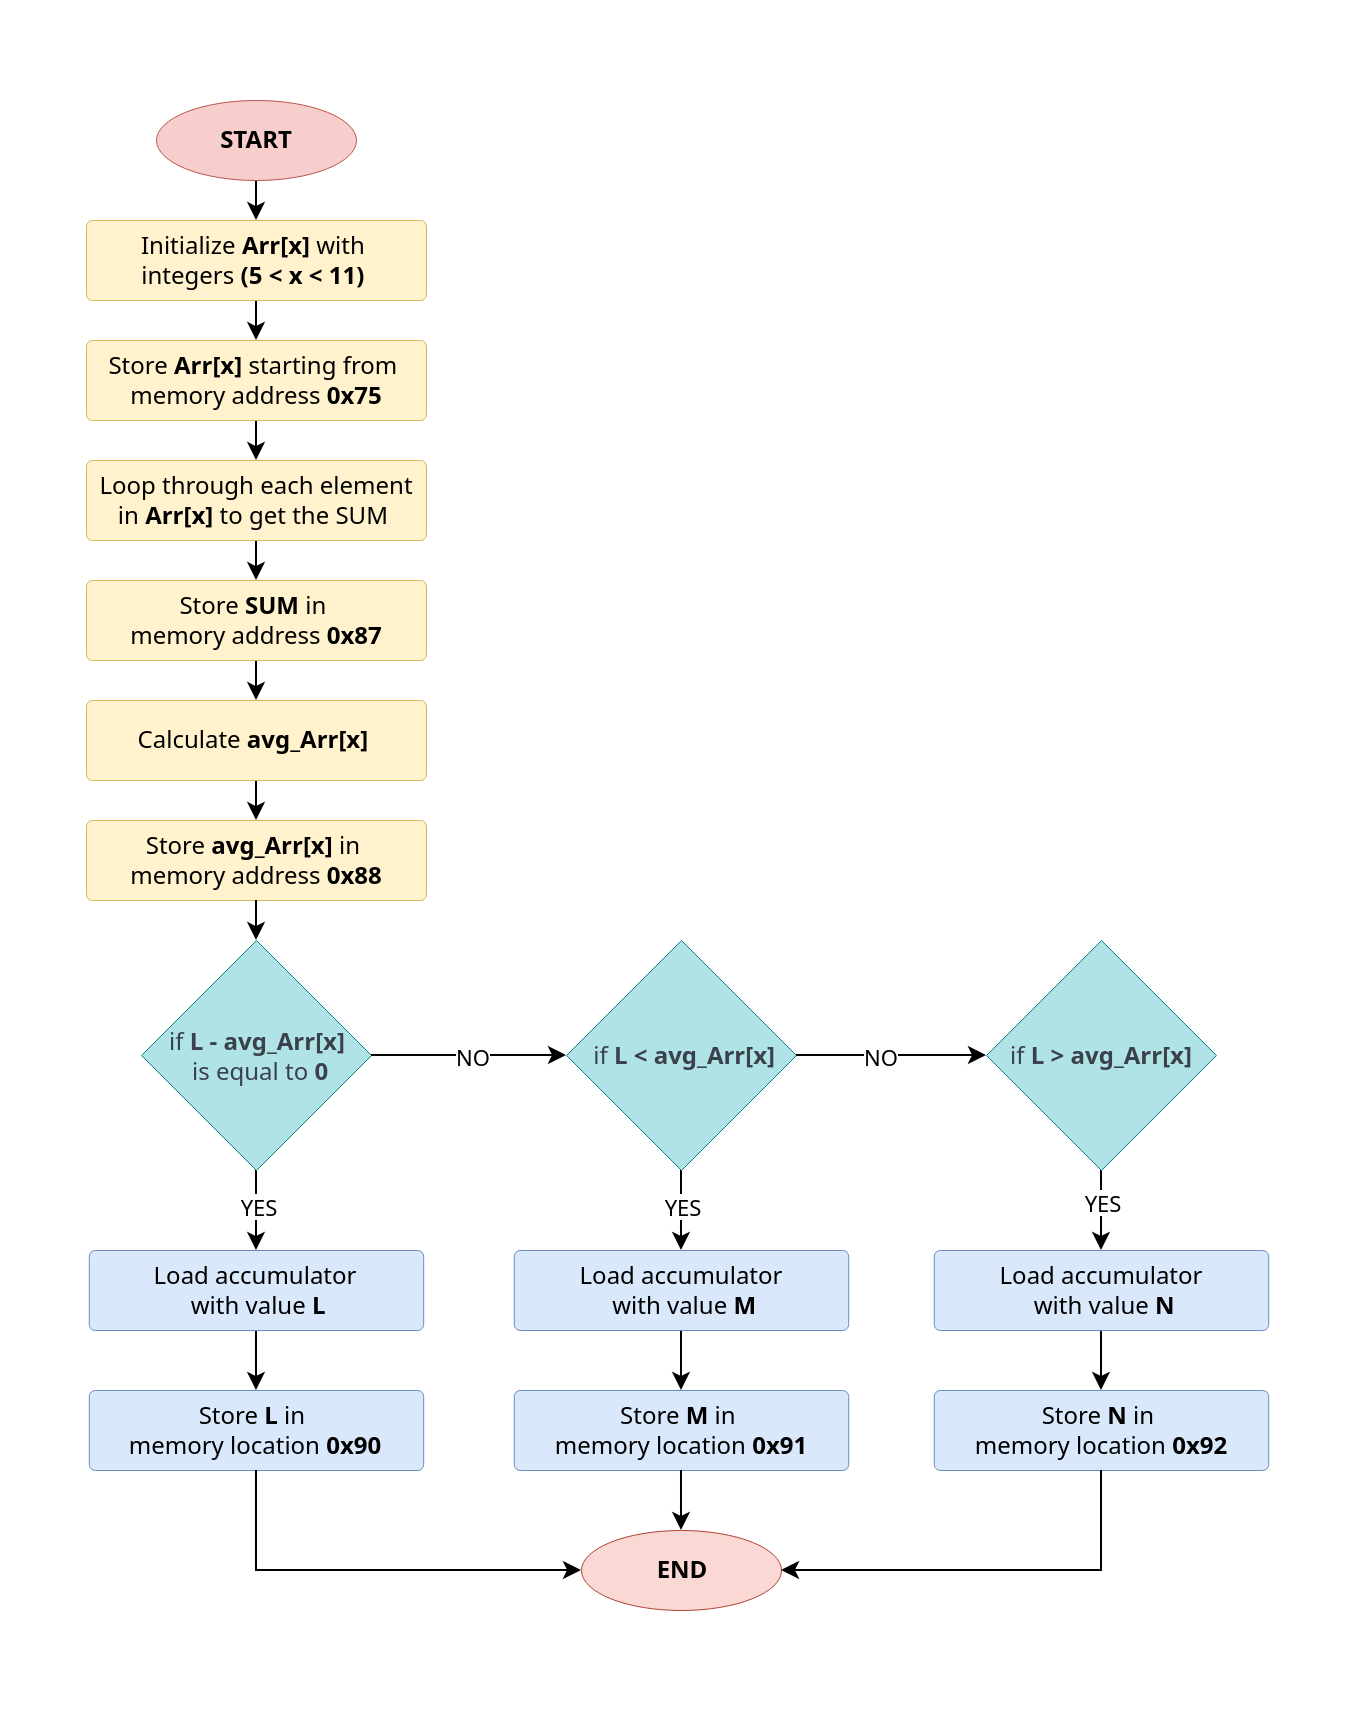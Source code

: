 <mxfile version="24.7.10">
  <diagram name="Page-1" id="fs69FRUNg30xIKeMuvfs">
    <mxGraphModel dx="1909" dy="964" grid="1" gridSize="10" guides="1" tooltips="1" connect="1" arrows="1" fold="1" page="1" pageScale="1" pageWidth="827" pageHeight="1169" math="0" shadow="0">
      <root>
        <mxCell id="0" />
        <mxCell id="1" parent="0" />
        <mxCell id="TTRusq3qH8P9zSdaD9Ae-1" value="" style="rounded=0;whiteSpace=wrap;html=1;strokeColor=none;" vertex="1" parent="1">
          <mxGeometry x="467.5" width="680" height="860" as="geometry" />
        </mxCell>
        <mxCell id="2UlCi5NOUDfDHAdmGwE_-32" style="edgeStyle=orthogonalEdgeStyle;rounded=0;orthogonalLoop=1;jettySize=auto;html=1;exitX=0.5;exitY=1;exitDx=0;exitDy=0;exitPerimeter=0;entryX=0.5;entryY=0;entryDx=0;entryDy=0;fontFamily=Noto Sans;fontSource=https%3A%2F%2Ffonts.googleapis.com%2Fcss%3Ffamily%3DNoto%2BSans;" parent="1" source="2UlCi5NOUDfDHAdmGwE_-1" target="2UlCi5NOUDfDHAdmGwE_-2" edge="1">
          <mxGeometry relative="1" as="geometry" />
        </mxCell>
        <mxCell id="2UlCi5NOUDfDHAdmGwE_-1" value="START" style="strokeWidth=0.5;html=1;shape=mxgraph.flowchart.start_1;whiteSpace=wrap;fontFamily=Noto Sans;fillColor=#f8cecc;strokeColor=#b85450;fontSource=https%3A%2F%2Ffonts.googleapis.com%2Fcss%3Ffamily%3DNoto%2BSans;fontStyle=1" parent="1" vertex="1">
          <mxGeometry x="545" y="50" width="100" height="40" as="geometry" />
        </mxCell>
        <mxCell id="2UlCi5NOUDfDHAdmGwE_-33" style="edgeStyle=orthogonalEdgeStyle;rounded=0;orthogonalLoop=1;jettySize=auto;html=1;exitX=0.5;exitY=1;exitDx=0;exitDy=0;entryX=0.5;entryY=0;entryDx=0;entryDy=0;fontFamily=Noto Sans;fontSource=https%3A%2F%2Ffonts.googleapis.com%2Fcss%3Ffamily%3DNoto%2BSans;" parent="1" source="2UlCi5NOUDfDHAdmGwE_-2" target="2UlCi5NOUDfDHAdmGwE_-17" edge="1">
          <mxGeometry relative="1" as="geometry" />
        </mxCell>
        <mxCell id="2UlCi5NOUDfDHAdmGwE_-2" value="Initialize &lt;b&gt;Arr[x]&lt;/b&gt; &lt;span class=&quot;hljs-keyword&quot;&gt;with&lt;/span&gt;&amp;nbsp;&lt;div&gt;integers&amp;nbsp;&lt;b&gt;&lt;span style=&quot;background-color: initial;&quot;&gt;(&lt;/span&gt;&lt;span style=&quot;background-color: initial;&quot; class=&quot;hljs-number&quot;&gt;5&lt;/span&gt;&lt;span style=&quot;background-color: initial;&quot;&gt; &lt;/span&gt;&lt;span style=&quot;background-color: initial;&quot; class=&quot;hljs-operator&quot;&gt;&amp;lt;&lt;/span&gt;&lt;span style=&quot;background-color: initial;&quot;&gt; x &lt;/span&gt;&lt;span style=&quot;background-color: initial;&quot; class=&quot;hljs-operator&quot;&gt;&amp;lt;&lt;/span&gt;&lt;span style=&quot;background-color: initial;&quot;&gt; &lt;/span&gt;&lt;span style=&quot;background-color: initial;&quot; class=&quot;hljs-number&quot;&gt;11&lt;/span&gt;&lt;/b&gt;&lt;span style=&quot;background-color: initial;&quot;&gt;&lt;b&gt;)&lt;/b&gt;&amp;nbsp;&lt;/span&gt;&lt;/div&gt;" style="rounded=1;whiteSpace=wrap;html=1;absoluteArcSize=1;arcSize=6;strokeWidth=0.5;fontFamily=Noto Sans;fillColor=#fff2cc;strokeColor=#d6b656;fontSource=https%3A%2F%2Ffonts.googleapis.com%2Fcss%3Ffamily%3DNoto%2BSans;" parent="1" vertex="1">
          <mxGeometry x="510" y="110" width="170" height="40" as="geometry" />
        </mxCell>
        <mxCell id="2UlCi5NOUDfDHAdmGwE_-45" style="edgeStyle=orthogonalEdgeStyle;rounded=0;orthogonalLoop=1;jettySize=auto;html=1;exitX=0.5;exitY=1;exitDx=0;exitDy=0;exitPerimeter=0;entryX=0.5;entryY=0;entryDx=0;entryDy=0;fontFamily=Noto Sans;fontSource=https%3A%2F%2Ffonts.googleapis.com%2Fcss%3Ffamily%3DNoto%2BSans;" parent="1" source="2UlCi5NOUDfDHAdmGwE_-11" target="2UlCi5NOUDfDHAdmGwE_-25" edge="1">
          <mxGeometry relative="1" as="geometry" />
        </mxCell>
        <mxCell id="2UlCi5NOUDfDHAdmGwE_-46" value="YES" style="edgeLabel;html=1;align=center;verticalAlign=middle;resizable=0;points=[];fontFamily=Noto Sans;fontSource=https%3A%2F%2Ffonts.googleapis.com%2Fcss%3Ffamily%3DNoto%2BSans;" parent="2UlCi5NOUDfDHAdmGwE_-45" vertex="1" connectable="0">
          <mxGeometry x="-0.094" y="1" relative="1" as="geometry">
            <mxPoint as="offset" />
          </mxGeometry>
        </mxCell>
        <mxCell id="2UlCi5NOUDfDHAdmGwE_-11" value="&lt;span data-lucid-content=&quot;{&amp;quot;t&amp;quot;:&amp;quot;Check if L - avg_Arr[x] is equal to zero&amp;quot;,&amp;quot;m&amp;quot;:[{&amp;quot;s&amp;quot;:0,&amp;quot;n&amp;quot;:&amp;quot;c&amp;quot;,&amp;quot;v&amp;quot;:&amp;quot;#3a414aff&amp;quot;,&amp;quot;e&amp;quot;:40}]}&quot; data-lucid-type=&quot;application/vnd.lucid.text&quot;&gt;&lt;span style=&quot;color:#3a414a;&quot;&gt;if &lt;b&gt;L - avg_Arr[x]&lt;/b&gt;&lt;/span&gt;&lt;/span&gt;&lt;div&gt;&lt;span data-lucid-content=&quot;{&amp;quot;t&amp;quot;:&amp;quot;Check if L - avg_Arr[x] is equal to zero&amp;quot;,&amp;quot;m&amp;quot;:[{&amp;quot;s&amp;quot;:0,&amp;quot;n&amp;quot;:&amp;quot;c&amp;quot;,&amp;quot;v&amp;quot;:&amp;quot;#3a414aff&amp;quot;,&amp;quot;e&amp;quot;:40}]}&quot; data-lucid-type=&quot;application/vnd.lucid.text&quot;&gt;&lt;span style=&quot;color:#3a414a;&quot;&gt;&amp;nbsp;is equal to &lt;b&gt;0&lt;/b&gt;&lt;/span&gt;&lt;/span&gt;&lt;/div&gt;" style="strokeWidth=0.5;html=1;shape=mxgraph.flowchart.decision;whiteSpace=wrap;fillColor=#b0e3e6;strokeColor=#0e8088;fontFamily=Noto Sans;fontSource=https%3A%2F%2Ffonts.googleapis.com%2Fcss%3Ffamily%3DNoto%2BSans;" parent="1" vertex="1">
          <mxGeometry x="537.5" y="470" width="115" height="115" as="geometry" />
        </mxCell>
        <mxCell id="2UlCi5NOUDfDHAdmGwE_-34" style="edgeStyle=orthogonalEdgeStyle;rounded=0;orthogonalLoop=1;jettySize=auto;html=1;exitX=0.5;exitY=1;exitDx=0;exitDy=0;entryX=0.5;entryY=0;entryDx=0;entryDy=0;fontFamily=Noto Sans;fontSource=https%3A%2F%2Ffonts.googleapis.com%2Fcss%3Ffamily%3DNoto%2BSans;" parent="1" source="2UlCi5NOUDfDHAdmGwE_-17" target="2UlCi5NOUDfDHAdmGwE_-18" edge="1">
          <mxGeometry relative="1" as="geometry" />
        </mxCell>
        <mxCell id="2UlCi5NOUDfDHAdmGwE_-17" value="Store &lt;b&gt;Arr[x] &lt;/b&gt;starting &lt;span class=&quot;hljs-keyword&quot;&gt;from&lt;/span&gt;&amp;nbsp;&lt;div&gt;memory address&lt;b&gt; &lt;span class=&quot;hljs-number&quot;&gt;0x75&lt;/span&gt;&lt;/b&gt;&lt;/div&gt;" style="rounded=1;whiteSpace=wrap;html=1;absoluteArcSize=1;arcSize=6;strokeWidth=0.5;fontFamily=Noto Sans;fillColor=#fff2cc;strokeColor=#d6b656;fontSource=https%3A%2F%2Ffonts.googleapis.com%2Fcss%3Ffamily%3DNoto%2BSans;" parent="1" vertex="1">
          <mxGeometry x="510" y="170" width="170" height="40" as="geometry" />
        </mxCell>
        <mxCell id="2UlCi5NOUDfDHAdmGwE_-35" style="edgeStyle=orthogonalEdgeStyle;rounded=0;orthogonalLoop=1;jettySize=auto;html=1;exitX=0.5;exitY=1;exitDx=0;exitDy=0;entryX=0.5;entryY=0;entryDx=0;entryDy=0;fontFamily=Noto Sans;fontSource=https%3A%2F%2Ffonts.googleapis.com%2Fcss%3Ffamily%3DNoto%2BSans;" parent="1" source="2UlCi5NOUDfDHAdmGwE_-18" target="2UlCi5NOUDfDHAdmGwE_-19" edge="1">
          <mxGeometry relative="1" as="geometry" />
        </mxCell>
        <mxCell id="2UlCi5NOUDfDHAdmGwE_-18" value="Loop through &lt;span class=&quot;hljs-keyword&quot;&gt;each&lt;/span&gt; element &lt;span class=&quot;hljs-keyword&quot;&gt;in&lt;/span&gt;&amp;nbsp;&lt;b style=&quot;background-color: initial;&quot;&gt;Arr[x] &lt;/b&gt;&lt;span style=&quot;background-color: initial;&quot; class=&quot;hljs-keyword&quot;&gt;to&lt;/span&gt;&lt;span style=&quot;background-color: initial;&quot;&gt; &lt;/span&gt;&lt;span style=&quot;background-color: initial;&quot; class=&quot;hljs-keyword&quot;&gt;get&lt;/span&gt;&lt;span style=&quot;background-color: initial;&quot;&gt; the SUM&amp;nbsp;&lt;/span&gt;" style="rounded=1;whiteSpace=wrap;html=1;absoluteArcSize=1;arcSize=6;strokeWidth=0.5;fontFamily=Noto Sans;fillColor=#fff2cc;strokeColor=#d6b656;fontSource=https%3A%2F%2Ffonts.googleapis.com%2Fcss%3Ffamily%3DNoto%2BSans;" parent="1" vertex="1">
          <mxGeometry x="510" y="230" width="170" height="40" as="geometry" />
        </mxCell>
        <mxCell id="2UlCi5NOUDfDHAdmGwE_-36" style="edgeStyle=orthogonalEdgeStyle;rounded=0;orthogonalLoop=1;jettySize=auto;html=1;exitX=0.5;exitY=1;exitDx=0;exitDy=0;entryX=0.5;entryY=0;entryDx=0;entryDy=0;fontFamily=Noto Sans;fontSource=https%3A%2F%2Ffonts.googleapis.com%2Fcss%3Ffamily%3DNoto%2BSans;" parent="1" source="2UlCi5NOUDfDHAdmGwE_-19" target="2UlCi5NOUDfDHAdmGwE_-20" edge="1">
          <mxGeometry relative="1" as="geometry" />
        </mxCell>
        <mxCell id="2UlCi5NOUDfDHAdmGwE_-19" value="&lt;div&gt;Store &lt;b&gt;SUM&lt;/b&gt;&amp;nbsp;&lt;span class=&quot;hljs-keyword&quot;&gt;in&lt;/span&gt;&amp;nbsp;&lt;/div&gt;&lt;div&gt;memory address&lt;b&gt; &lt;span class=&quot;hljs-number&quot;&gt;0x87&lt;/span&gt;&lt;/b&gt;&lt;br&gt;&lt;/div&gt;" style="rounded=1;whiteSpace=wrap;html=1;absoluteArcSize=1;arcSize=6;strokeWidth=0.5;fontFamily=Noto Sans;fillColor=#fff2cc;strokeColor=#d6b656;fontSource=https%3A%2F%2Ffonts.googleapis.com%2Fcss%3Ffamily%3DNoto%2BSans;" parent="1" vertex="1">
          <mxGeometry x="510" y="290" width="170" height="40" as="geometry" />
        </mxCell>
        <mxCell id="2UlCi5NOUDfDHAdmGwE_-37" style="edgeStyle=orthogonalEdgeStyle;rounded=0;orthogonalLoop=1;jettySize=auto;html=1;exitX=0.5;exitY=1;exitDx=0;exitDy=0;entryX=0.5;entryY=0;entryDx=0;entryDy=0;fontFamily=Noto Sans;fontSource=https%3A%2F%2Ffonts.googleapis.com%2Fcss%3Ffamily%3DNoto%2BSans;" parent="1" source="2UlCi5NOUDfDHAdmGwE_-20" target="2UlCi5NOUDfDHAdmGwE_-21" edge="1">
          <mxGeometry relative="1" as="geometry" />
        </mxCell>
        <mxCell id="2UlCi5NOUDfDHAdmGwE_-20" value="&lt;div&gt;Calculate&lt;b&gt; avg_Arr[x]&amp;nbsp;&lt;/b&gt;&lt;br&gt;&lt;/div&gt;" style="rounded=1;whiteSpace=wrap;html=1;absoluteArcSize=1;arcSize=6;strokeWidth=0.5;fontFamily=Noto Sans;fillColor=#fff2cc;strokeColor=#d6b656;fontSource=https%3A%2F%2Ffonts.googleapis.com%2Fcss%3Ffamily%3DNoto%2BSans;" parent="1" vertex="1">
          <mxGeometry x="510" y="350" width="170" height="40" as="geometry" />
        </mxCell>
        <mxCell id="2UlCi5NOUDfDHAdmGwE_-21" value="&lt;div&gt;Store &lt;b&gt;avg_Arr[x]&lt;/b&gt; &lt;span class=&quot;hljs-keyword&quot;&gt;in&lt;/span&gt;&amp;nbsp;&lt;/div&gt;&lt;div&gt;memory&amp;nbsp;&lt;span style=&quot;background-color: initial;&quot;&gt;address &lt;/span&gt;&lt;span style=&quot;background-color: initial;&quot; class=&quot;hljs-number&quot;&gt;&lt;b&gt;0x88&lt;/b&gt;&lt;/span&gt;&lt;/div&gt;" style="rounded=1;whiteSpace=wrap;html=1;absoluteArcSize=1;arcSize=6;strokeWidth=0.5;fontFamily=Noto Sans;fillColor=#fff2cc;strokeColor=#d6b656;fontSource=https%3A%2F%2Ffonts.googleapis.com%2Fcss%3Ffamily%3DNoto%2BSans;" parent="1" vertex="1">
          <mxGeometry x="510" y="410" width="170" height="40" as="geometry" />
        </mxCell>
        <mxCell id="2UlCi5NOUDfDHAdmGwE_-43" style="edgeStyle=orthogonalEdgeStyle;rounded=0;orthogonalLoop=1;jettySize=auto;html=1;exitX=0.5;exitY=1;exitDx=0;exitDy=0;exitPerimeter=0;entryX=0.5;entryY=0;entryDx=0;entryDy=0;fontFamily=Noto Sans;fontSource=https%3A%2F%2Ffonts.googleapis.com%2Fcss%3Ffamily%3DNoto%2BSans;" parent="1" source="2UlCi5NOUDfDHAdmGwE_-23" target="2UlCi5NOUDfDHAdmGwE_-27" edge="1">
          <mxGeometry relative="1" as="geometry" />
        </mxCell>
        <mxCell id="2UlCi5NOUDfDHAdmGwE_-47" value="YES" style="edgeLabel;html=1;align=center;verticalAlign=middle;resizable=0;points=[];fontFamily=Noto Sans;fontSource=https%3A%2F%2Ffonts.googleapis.com%2Fcss%3Ffamily%3DNoto%2BSans;" parent="2UlCi5NOUDfDHAdmGwE_-43" vertex="1" connectable="0">
          <mxGeometry x="-0.094" y="4" relative="1" as="geometry">
            <mxPoint x="-4" as="offset" />
          </mxGeometry>
        </mxCell>
        <mxCell id="2UlCi5NOUDfDHAdmGwE_-23" value="&lt;span data-lucid-content=&quot;{&amp;quot;t&amp;quot;:&amp;quot;Check if L &lt; avg_Arr[x]&amp;quot;,&amp;quot;m&amp;quot;:[{&amp;quot;s&amp;quot;:0,&amp;quot;n&amp;quot;:&amp;quot;c&amp;quot;,&amp;quot;v&amp;quot;:&amp;quot;#3a414aff&amp;quot;,&amp;quot;e&amp;quot;:23}]}&quot; data-lucid-type=&quot;application/vnd.lucid.text&quot;&gt;&lt;span style=&quot;color:#3a414a;&quot;&gt;&amp;nbsp;if &lt;b&gt;L &amp;lt; avg_Arr[x]&lt;/b&gt;&lt;/span&gt;&lt;/span&gt;" style="strokeWidth=0.5;html=1;shape=mxgraph.flowchart.decision;whiteSpace=wrap;fillColor=#b0e3e6;strokeColor=#0e8088;fontFamily=Noto Sans;fontSource=https%3A%2F%2Ffonts.googleapis.com%2Fcss%3Ffamily%3DNoto%2BSans;" parent="1" vertex="1">
          <mxGeometry x="750" y="470" width="115" height="115" as="geometry" />
        </mxCell>
        <mxCell id="2UlCi5NOUDfDHAdmGwE_-44" style="edgeStyle=orthogonalEdgeStyle;rounded=0;orthogonalLoop=1;jettySize=auto;html=1;exitX=0.5;exitY=1;exitDx=0;exitDy=0;exitPerimeter=0;entryX=0.5;entryY=0;entryDx=0;entryDy=0;fontFamily=Noto Sans;fontSource=https%3A%2F%2Ffonts.googleapis.com%2Fcss%3Ffamily%3DNoto%2BSans;" parent="1" source="2UlCi5NOUDfDHAdmGwE_-24" target="2UlCi5NOUDfDHAdmGwE_-28" edge="1">
          <mxGeometry relative="1" as="geometry" />
        </mxCell>
        <mxCell id="2UlCi5NOUDfDHAdmGwE_-48" value="YES" style="edgeLabel;html=1;align=center;verticalAlign=middle;resizable=0;points=[];fontFamily=Noto Sans;fontSource=https%3A%2F%2Ffonts.googleapis.com%2Fcss%3Ffamily%3DNoto%2BSans;" parent="2UlCi5NOUDfDHAdmGwE_-44" vertex="1" connectable="0">
          <mxGeometry x="-0.212" relative="1" as="geometry">
            <mxPoint as="offset" />
          </mxGeometry>
        </mxCell>
        <mxCell id="2UlCi5NOUDfDHAdmGwE_-24" value="&lt;span data-lucid-content=&quot;{&amp;quot;t&amp;quot;:&amp;quot;Check if L &gt; avg_Arr[x]&amp;quot;,&amp;quot;m&amp;quot;:[{&amp;quot;s&amp;quot;:0,&amp;quot;n&amp;quot;:&amp;quot;c&amp;quot;,&amp;quot;v&amp;quot;:&amp;quot;#3a414aff&amp;quot;,&amp;quot;e&amp;quot;:23}]}&quot; data-lucid-type=&quot;application/vnd.lucid.text&quot;&gt;&lt;span style=&quot;color:#3a414a;&quot;&gt;if &lt;b&gt;L &amp;gt; avg_Arr[x]&lt;/b&gt;&lt;/span&gt;&lt;/span&gt;" style="strokeWidth=0.5;html=1;shape=mxgraph.flowchart.decision;whiteSpace=wrap;fillColor=#b0e3e6;strokeColor=#0e8088;fontFamily=Noto Sans;fontSource=https%3A%2F%2Ffonts.googleapis.com%2Fcss%3Ffamily%3DNoto%2BSans;" parent="1" vertex="1">
          <mxGeometry x="960" y="470" width="115" height="115" as="geometry" />
        </mxCell>
        <mxCell id="2UlCi5NOUDfDHAdmGwE_-51" style="edgeStyle=orthogonalEdgeStyle;rounded=0;orthogonalLoop=1;jettySize=auto;html=1;exitX=0.5;exitY=1;exitDx=0;exitDy=0;entryX=0.5;entryY=0;entryDx=0;entryDy=0;fontFamily=Noto Sans;fontSource=https%3A%2F%2Ffonts.googleapis.com%2Fcss%3Ffamily%3DNoto%2BSans;" parent="1" source="2UlCi5NOUDfDHAdmGwE_-25" target="2UlCi5NOUDfDHAdmGwE_-26" edge="1">
          <mxGeometry relative="1" as="geometry" />
        </mxCell>
        <mxCell id="2UlCi5NOUDfDHAdmGwE_-25" value="Load accumulator&lt;div&gt;&amp;nbsp;&lt;span class=&quot;hljs-keyword&quot;&gt;with&lt;/span&gt; &lt;span class=&quot;hljs-keyword&quot;&gt;value&lt;/span&gt; &lt;b&gt;L&lt;/b&gt;&lt;br&gt;&lt;/div&gt;" style="rounded=1;whiteSpace=wrap;html=1;absoluteArcSize=1;arcSize=6;strokeWidth=0.5;fontFamily=Noto Sans;fillColor=#dae8fc;strokeColor=#6c8ebf;fontSource=https%3A%2F%2Ffonts.googleapis.com%2Fcss%3Ffamily%3DNoto%2BSans;" parent="1" vertex="1">
          <mxGeometry x="511.4" y="625" width="167.19" height="40" as="geometry" />
        </mxCell>
        <mxCell id="2UlCi5NOUDfDHAdmGwE_-26" value="&lt;div&gt;&lt;span data-lucid-content=&quot;{&amp;quot;t&amp;quot;:&amp;quot;Store L in memory location 0x90&amp;quot;,&amp;quot;m&amp;quot;:[]}&quot; data-lucid-type=&quot;application/vnd.lucid.text&quot;&gt;Store &lt;b&gt;L &lt;/b&gt;in&amp;nbsp;&lt;/span&gt;&lt;/div&gt;&lt;div&gt;&lt;span data-lucid-content=&quot;{&amp;quot;t&amp;quot;:&amp;quot;Store L in memory location 0x90&amp;quot;,&amp;quot;m&amp;quot;:[]}&quot; data-lucid-type=&quot;application/vnd.lucid.text&quot;&gt;memory location &lt;b&gt;0x90&lt;/b&gt;&lt;/span&gt;&lt;br&gt;&lt;/div&gt;" style="rounded=1;whiteSpace=wrap;html=1;absoluteArcSize=1;arcSize=6;strokeWidth=0.5;fontFamily=Noto Sans;fillColor=#dae8fc;strokeColor=#6c8ebf;fontSource=https%3A%2F%2Ffonts.googleapis.com%2Fcss%3Ffamily%3DNoto%2BSans;" parent="1" vertex="1">
          <mxGeometry x="511.4" y="695" width="167.19" height="40" as="geometry" />
        </mxCell>
        <mxCell id="2UlCi5NOUDfDHAdmGwE_-50" style="edgeStyle=orthogonalEdgeStyle;rounded=0;orthogonalLoop=1;jettySize=auto;html=1;exitX=0.5;exitY=1;exitDx=0;exitDy=0;entryX=0.5;entryY=0;entryDx=0;entryDy=0;fontFamily=Noto Sans;fontSource=https%3A%2F%2Ffonts.googleapis.com%2Fcss%3Ffamily%3DNoto%2BSans;" parent="1" source="2UlCi5NOUDfDHAdmGwE_-27" target="2UlCi5NOUDfDHAdmGwE_-29" edge="1">
          <mxGeometry relative="1" as="geometry" />
        </mxCell>
        <mxCell id="2UlCi5NOUDfDHAdmGwE_-27" value="Load accumulator&lt;div&gt;&amp;nbsp;&lt;span class=&quot;hljs-keyword&quot;&gt;with&lt;/span&gt; &lt;span class=&quot;hljs-keyword&quot;&gt;value&lt;/span&gt; &lt;b&gt;M&lt;/b&gt;&lt;br&gt;&lt;/div&gt;" style="rounded=1;whiteSpace=wrap;html=1;absoluteArcSize=1;arcSize=6;strokeWidth=0.5;fontFamily=Noto Sans;fillColor=#dae8fc;strokeColor=#6c8ebf;fontSource=https%3A%2F%2Ffonts.googleapis.com%2Fcss%3Ffamily%3DNoto%2BSans;" parent="1" vertex="1">
          <mxGeometry x="723.9" y="625" width="167.19" height="40" as="geometry" />
        </mxCell>
        <mxCell id="2UlCi5NOUDfDHAdmGwE_-49" style="edgeStyle=orthogonalEdgeStyle;rounded=0;orthogonalLoop=1;jettySize=auto;html=1;exitX=0.5;exitY=1;exitDx=0;exitDy=0;entryX=0.5;entryY=0;entryDx=0;entryDy=0;fontFamily=Noto Sans;fontSource=https%3A%2F%2Ffonts.googleapis.com%2Fcss%3Ffamily%3DNoto%2BSans;" parent="1" source="2UlCi5NOUDfDHAdmGwE_-28" target="2UlCi5NOUDfDHAdmGwE_-30" edge="1">
          <mxGeometry relative="1" as="geometry" />
        </mxCell>
        <mxCell id="2UlCi5NOUDfDHAdmGwE_-28" value="Load accumulator&lt;div&gt;&amp;nbsp;&lt;span class=&quot;hljs-keyword&quot;&gt;with&lt;/span&gt; &lt;span class=&quot;hljs-keyword&quot;&gt;value&lt;/span&gt; &lt;b&gt;N&lt;/b&gt;&lt;br&gt;&lt;/div&gt;" style="rounded=1;whiteSpace=wrap;html=1;absoluteArcSize=1;arcSize=6;strokeWidth=0.5;fontFamily=Noto Sans;fillColor=#dae8fc;strokeColor=#6c8ebf;fontSource=https%3A%2F%2Ffonts.googleapis.com%2Fcss%3Ffamily%3DNoto%2BSans;" parent="1" vertex="1">
          <mxGeometry x="933.9" y="625" width="167.19" height="40" as="geometry" />
        </mxCell>
        <mxCell id="2UlCi5NOUDfDHAdmGwE_-29" value="&lt;div&gt;&lt;span data-lucid-content=&quot;{&amp;quot;t&amp;quot;:&amp;quot;Store L in memory location 0x90&amp;quot;,&amp;quot;m&amp;quot;:[]}&quot; data-lucid-type=&quot;application/vnd.lucid.text&quot;&gt;Store &lt;b&gt;M&lt;/b&gt; in&amp;nbsp;&lt;/span&gt;&lt;/div&gt;&lt;div&gt;&lt;span data-lucid-content=&quot;{&amp;quot;t&amp;quot;:&amp;quot;Store L in memory location 0x90&amp;quot;,&amp;quot;m&amp;quot;:[]}&quot; data-lucid-type=&quot;application/vnd.lucid.text&quot;&gt;memory location &lt;b&gt;0x91&lt;/b&gt;&lt;/span&gt;&lt;br&gt;&lt;/div&gt;" style="rounded=1;whiteSpace=wrap;html=1;absoluteArcSize=1;arcSize=6;strokeWidth=0.5;fontFamily=Noto Sans;fillColor=#dae8fc;strokeColor=#6c8ebf;fontSource=https%3A%2F%2Ffonts.googleapis.com%2Fcss%3Ffamily%3DNoto%2BSans;" parent="1" vertex="1">
          <mxGeometry x="723.9" y="695" width="167.19" height="40" as="geometry" />
        </mxCell>
        <mxCell id="2UlCi5NOUDfDHAdmGwE_-30" value="&lt;div&gt;&lt;span data-lucid-content=&quot;{&amp;quot;t&amp;quot;:&amp;quot;Store L in memory location 0x90&amp;quot;,&amp;quot;m&amp;quot;:[]}&quot; data-lucid-type=&quot;application/vnd.lucid.text&quot;&gt;Store &lt;b&gt;N&lt;/b&gt; in&amp;nbsp;&lt;/span&gt;&lt;/div&gt;&lt;div&gt;&lt;span data-lucid-content=&quot;{&amp;quot;t&amp;quot;:&amp;quot;Store L in memory location 0x90&amp;quot;,&amp;quot;m&amp;quot;:[]}&quot; data-lucid-type=&quot;application/vnd.lucid.text&quot;&gt;memory location &lt;b&gt;0x92&lt;/b&gt;&lt;/span&gt;&lt;br&gt;&lt;/div&gt;" style="rounded=1;whiteSpace=wrap;html=1;absoluteArcSize=1;arcSize=6;strokeWidth=0.5;fontFamily=Noto Sans;fillColor=#dae8fc;strokeColor=#6c8ebf;fontSource=https%3A%2F%2Ffonts.googleapis.com%2Fcss%3Ffamily%3DNoto%2BSans;" parent="1" vertex="1">
          <mxGeometry x="933.9" y="695" width="167.19" height="40" as="geometry" />
        </mxCell>
        <mxCell id="2UlCi5NOUDfDHAdmGwE_-31" value="END" style="strokeWidth=0.5;html=1;shape=mxgraph.flowchart.start_1;whiteSpace=wrap;fontFamily=Noto Sans;fillColor=#fad9d5;strokeColor=#ae4132;fontSource=https%3A%2F%2Ffonts.googleapis.com%2Fcss%3Ffamily%3DNoto%2BSans;fontStyle=1" parent="1" vertex="1">
          <mxGeometry x="757.5" y="765" width="100" height="40" as="geometry" />
        </mxCell>
        <mxCell id="2UlCi5NOUDfDHAdmGwE_-38" style="edgeStyle=orthogonalEdgeStyle;rounded=0;orthogonalLoop=1;jettySize=auto;html=1;exitX=0.5;exitY=1;exitDx=0;exitDy=0;entryX=0.5;entryY=0;entryDx=0;entryDy=0;entryPerimeter=0;fontFamily=Noto Sans;fontSource=https%3A%2F%2Ffonts.googleapis.com%2Fcss%3Ffamily%3DNoto%2BSans;" parent="1" source="2UlCi5NOUDfDHAdmGwE_-21" target="2UlCi5NOUDfDHAdmGwE_-11" edge="1">
          <mxGeometry relative="1" as="geometry" />
        </mxCell>
        <mxCell id="2UlCi5NOUDfDHAdmGwE_-39" style="edgeStyle=orthogonalEdgeStyle;rounded=0;orthogonalLoop=1;jettySize=auto;html=1;exitX=1;exitY=0.5;exitDx=0;exitDy=0;exitPerimeter=0;entryX=0;entryY=0.5;entryDx=0;entryDy=0;entryPerimeter=0;fontFamily=Noto Sans;fontSource=https%3A%2F%2Ffonts.googleapis.com%2Fcss%3Ffamily%3DNoto%2BSans;" parent="1" source="2UlCi5NOUDfDHAdmGwE_-11" target="2UlCi5NOUDfDHAdmGwE_-23" edge="1">
          <mxGeometry relative="1" as="geometry" />
        </mxCell>
        <mxCell id="2UlCi5NOUDfDHAdmGwE_-41" value="NO" style="edgeLabel;html=1;align=center;verticalAlign=middle;resizable=0;points=[];fontFamily=Noto Sans;fontSource=https%3A%2F%2Ffonts.googleapis.com%2Fcss%3Ffamily%3DNoto%2BSans;" parent="2UlCi5NOUDfDHAdmGwE_-39" vertex="1" connectable="0">
          <mxGeometry x="0.034" y="-4" relative="1" as="geometry">
            <mxPoint y="-4" as="offset" />
          </mxGeometry>
        </mxCell>
        <mxCell id="2UlCi5NOUDfDHAdmGwE_-40" style="edgeStyle=orthogonalEdgeStyle;rounded=0;orthogonalLoop=1;jettySize=auto;html=1;exitX=1;exitY=0.5;exitDx=0;exitDy=0;exitPerimeter=0;entryX=0;entryY=0.5;entryDx=0;entryDy=0;entryPerimeter=0;fontFamily=Noto Sans;fontSource=https%3A%2F%2Ffonts.googleapis.com%2Fcss%3Ffamily%3DNoto%2BSans;" parent="1" source="2UlCi5NOUDfDHAdmGwE_-23" target="2UlCi5NOUDfDHAdmGwE_-24" edge="1">
          <mxGeometry relative="1" as="geometry" />
        </mxCell>
        <mxCell id="2UlCi5NOUDfDHAdmGwE_-42" value="NO" style="edgeLabel;html=1;align=center;verticalAlign=middle;resizable=0;points=[];fontFamily=Noto Sans;fontSource=https%3A%2F%2Ffonts.googleapis.com%2Fcss%3Ffamily%3DNoto%2BSans;" parent="2UlCi5NOUDfDHAdmGwE_-40" vertex="1" connectable="0">
          <mxGeometry x="-0.128" y="-3" relative="1" as="geometry">
            <mxPoint y="-3" as="offset" />
          </mxGeometry>
        </mxCell>
        <mxCell id="2UlCi5NOUDfDHAdmGwE_-52" style="edgeStyle=orthogonalEdgeStyle;rounded=0;orthogonalLoop=1;jettySize=auto;html=1;exitX=0.5;exitY=1;exitDx=0;exitDy=0;entryX=0;entryY=0.5;entryDx=0;entryDy=0;entryPerimeter=0;fontFamily=Noto Sans;fontSource=https%3A%2F%2Ffonts.googleapis.com%2Fcss%3Ffamily%3DNoto%2BSans;" parent="1" source="2UlCi5NOUDfDHAdmGwE_-26" target="2UlCi5NOUDfDHAdmGwE_-31" edge="1">
          <mxGeometry relative="1" as="geometry" />
        </mxCell>
        <mxCell id="2UlCi5NOUDfDHAdmGwE_-53" style="edgeStyle=orthogonalEdgeStyle;rounded=0;orthogonalLoop=1;jettySize=auto;html=1;exitX=0.5;exitY=1;exitDx=0;exitDy=0;entryX=1;entryY=0.5;entryDx=0;entryDy=0;entryPerimeter=0;fontFamily=Noto Sans;fontSource=https%3A%2F%2Ffonts.googleapis.com%2Fcss%3Ffamily%3DNoto%2BSans;" parent="1" source="2UlCi5NOUDfDHAdmGwE_-30" target="2UlCi5NOUDfDHAdmGwE_-31" edge="1">
          <mxGeometry relative="1" as="geometry" />
        </mxCell>
        <mxCell id="2UlCi5NOUDfDHAdmGwE_-54" style="edgeStyle=orthogonalEdgeStyle;rounded=0;orthogonalLoop=1;jettySize=auto;html=1;exitX=0.5;exitY=1;exitDx=0;exitDy=0;entryX=0.5;entryY=0;entryDx=0;entryDy=0;entryPerimeter=0;fontFamily=Noto Sans;fontSource=https%3A%2F%2Ffonts.googleapis.com%2Fcss%3Ffamily%3DNoto%2BSans;" parent="1" source="2UlCi5NOUDfDHAdmGwE_-29" target="2UlCi5NOUDfDHAdmGwE_-31" edge="1">
          <mxGeometry relative="1" as="geometry" />
        </mxCell>
      </root>
    </mxGraphModel>
  </diagram>
</mxfile>
